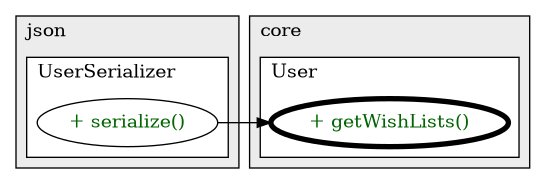 @startuml

/' diagram meta data start
config=CallConfiguration;
{
  "rootMethod": "wishList.core.User#getWishLists()",
  "projectClassification": {
    "searchMode": "OpenProject", // OpenProject, AllProjects
    "includedProjects": "",
    "pathEndKeywords": "*.impl",
    "isClientPath": "",
    "isClientName": "",
    "isTestPath": "",
    "isTestName": "",
    "isMappingPath": "",
    "isMappingName": "",
    "isDataAccessPath": "",
    "isDataAccessName": "",
    "isDataStructurePath": "",
    "isDataStructureName": "",
    "isInterfaceStructuresPath": "",
    "isInterfaceStructuresName": "",
    "isEntryPointPath": "",
    "isEntryPointName": ""
  },
  "graphRestriction": {
    "classPackageExcludeFilter": "",
    "classPackageIncludeFilter": "",
    "classNameExcludeFilter": "",
    "classNameIncludeFilter": "",
    "methodNameExcludeFilter": "",
    "methodNameIncludeFilter": "",
    "removeByInheritance": "", // inheritance/annotation based filtering is done in a second step
    "removeByAnnotation": "",
    "removeByClassPackage": "", // cleanup the graph after inheritance/annotation based filtering is done
    "removeByClassName": "",
    "cutMappings": false,
    "cutEnum": true,
    "cutTests": true,
    "cutClient": true,
    "cutDataAccess": true,
    "cutInterfaceStructures": true,
    "cutDataStructures": true,
    "cutGetterAndSetter": true,
    "cutConstructors": true
  },
  "graphTraversal": {
    "forwardDepth": 3,
    "backwardDepth": 3,
    "classPackageExcludeFilter": "",
    "classPackageIncludeFilter": "",
    "classNameExcludeFilter": "",
    "classNameIncludeFilter": "",
    "methodNameExcludeFilter": "",
    "methodNameIncludeFilter": "",
    "hideMappings": false,
    "hideDataStructures": false,
    "hidePrivateMethods": true,
    "hideInterfaceCalls": true, // indirection: implementation -> interface (is hidden) -> implementation
    "onlyShowApplicationEntryPoints": false // root node is included
  },
  "details": {
    "aggregation": "GroupByClass", // ByClass, GroupByClass, None
    "showMethodParametersTypes": false,
    "showMethodParametersNames": false,
    "showMethodReturnType": false,
    "showPackageLevels": 2,
    "showCallOrder": false,
    "edgeMode": "MethodsOnly", // TypesOnly, MethodsOnly, TypesAndMethods, MethodsAndDirectTypeUsage
    "showDetailedClassStructure": false
  },
  "rootClass": "wishList.core.User"
}
diagram meta data end '/



digraph g {
    rankdir="LR"
    splines=polyline
    

'nodes 
subgraph cluster_3059615 { 
   	label=core
	labeljust=l
	fillcolor="#ececec"
	style=filled
   
   subgraph cluster_1660553199 { 
   	label=User
	labeljust=l
	fillcolor=white
	style=filled
   
   User1394157064XXXgetWishLists0[
	label="+ getWishLists()"
	style=filled
	fillcolor=white
	tooltip="User

null"
	penwidth=4
	fontcolor=darkgreen
];
} 
} 

subgraph cluster_3271912 { 
   	label=json
	labeljust=l
	fillcolor="#ececec"
	style=filled
   
   subgraph cluster_1281396762 { 
   	label=UserSerializer
	labeljust=l
	fillcolor=white
	style=filled
   
   UserSerializer1394369361XXXserialize737447261[
	label="+ serialize()"
	style=filled
	fillcolor=white
	tooltip="UserSerializer

&#10;  Serialize user.&#10; &#10;  @param user user to be serialized&#10;  @param jsonGenerator jsonGenerator to be used&#10;  @param serializerProvider provider&#10;  @throws IOException if file to serializer user to is not found&#10; "
	fontcolor=darkgreen
];
} 
} 

'edges    
UserSerializer1394369361XXXserialize737447261 -> User1394157064XXXgetWishLists0;
    
}
@enduml